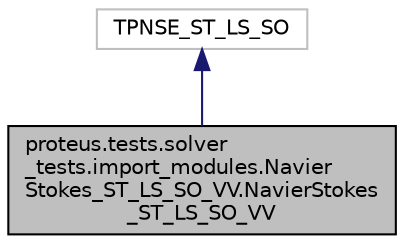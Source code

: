 digraph "proteus.tests.solver_tests.import_modules.NavierStokes_ST_LS_SO_VV.NavierStokes_ST_LS_SO_VV"
{
 // LATEX_PDF_SIZE
  edge [fontname="Helvetica",fontsize="10",labelfontname="Helvetica",labelfontsize="10"];
  node [fontname="Helvetica",fontsize="10",shape=record];
  Node1 [label="proteus.tests.solver\l_tests.import_modules.Navier\lStokes_ST_LS_SO_VV.NavierStokes\l_ST_LS_SO_VV",height=0.2,width=0.4,color="black", fillcolor="grey75", style="filled", fontcolor="black",tooltip=" "];
  Node2 -> Node1 [dir="back",color="midnightblue",fontsize="10",style="solid",fontname="Helvetica"];
  Node2 [label="TPNSE_ST_LS_SO",height=0.2,width=0.4,color="grey75", fillcolor="white", style="filled",tooltip=" "];
}
